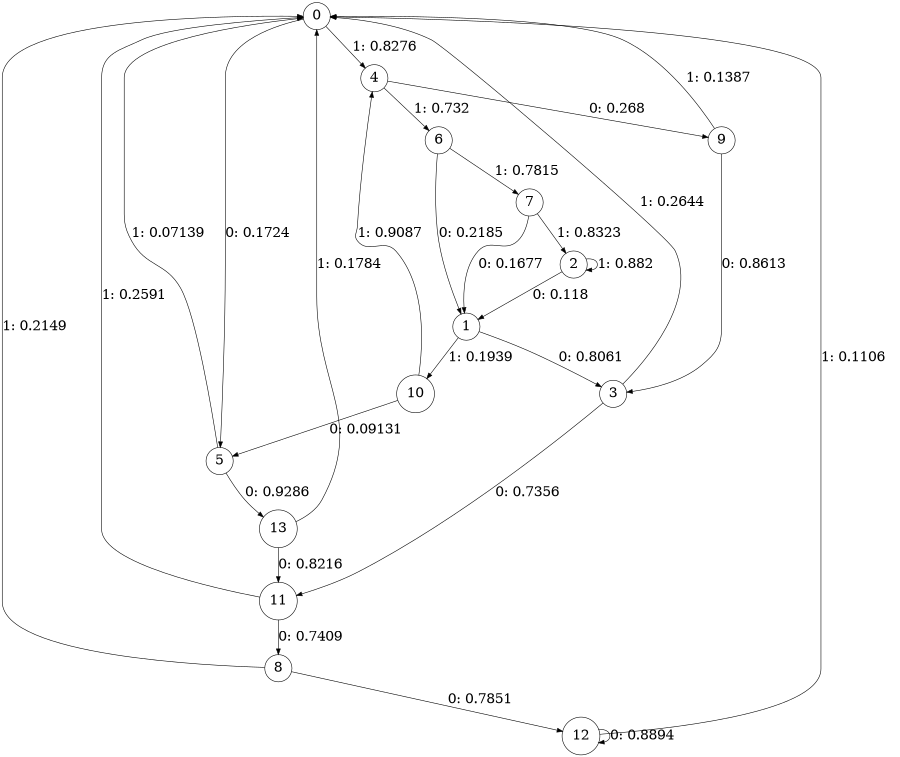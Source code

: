 digraph "ch5faceL5" {
size = "6,8.5";
ratio = "fill";
node [shape = circle];
node [fontsize = 24];
edge [fontsize = 24];
0 -> 5 [label = "0: 0.1724   "];
0 -> 4 [label = "1: 0.8276   "];
1 -> 3 [label = "0: 0.8061   "];
1 -> 10 [label = "1: 0.1939   "];
2 -> 1 [label = "0: 0.118    "];
2 -> 2 [label = "1: 0.882    "];
3 -> 11 [label = "0: 0.7356   "];
3 -> 0 [label = "1: 0.2644   "];
4 -> 9 [label = "0: 0.268    "];
4 -> 6 [label = "1: 0.732    "];
5 -> 13 [label = "0: 0.9286   "];
5 -> 0 [label = "1: 0.07139  "];
6 -> 1 [label = "0: 0.2185   "];
6 -> 7 [label = "1: 0.7815   "];
7 -> 1 [label = "0: 0.1677   "];
7 -> 2 [label = "1: 0.8323   "];
8 -> 12 [label = "0: 0.7851   "];
8 -> 0 [label = "1: 0.2149   "];
9 -> 3 [label = "0: 0.8613   "];
9 -> 0 [label = "1: 0.1387   "];
10 -> 5 [label = "0: 0.09131  "];
10 -> 4 [label = "1: 0.9087   "];
11 -> 8 [label = "0: 0.7409   "];
11 -> 0 [label = "1: 0.2591   "];
12 -> 12 [label = "0: 0.8894   "];
12 -> 0 [label = "1: 0.1106   "];
13 -> 11 [label = "0: 0.8216   "];
13 -> 0 [label = "1: 0.1784   "];
}